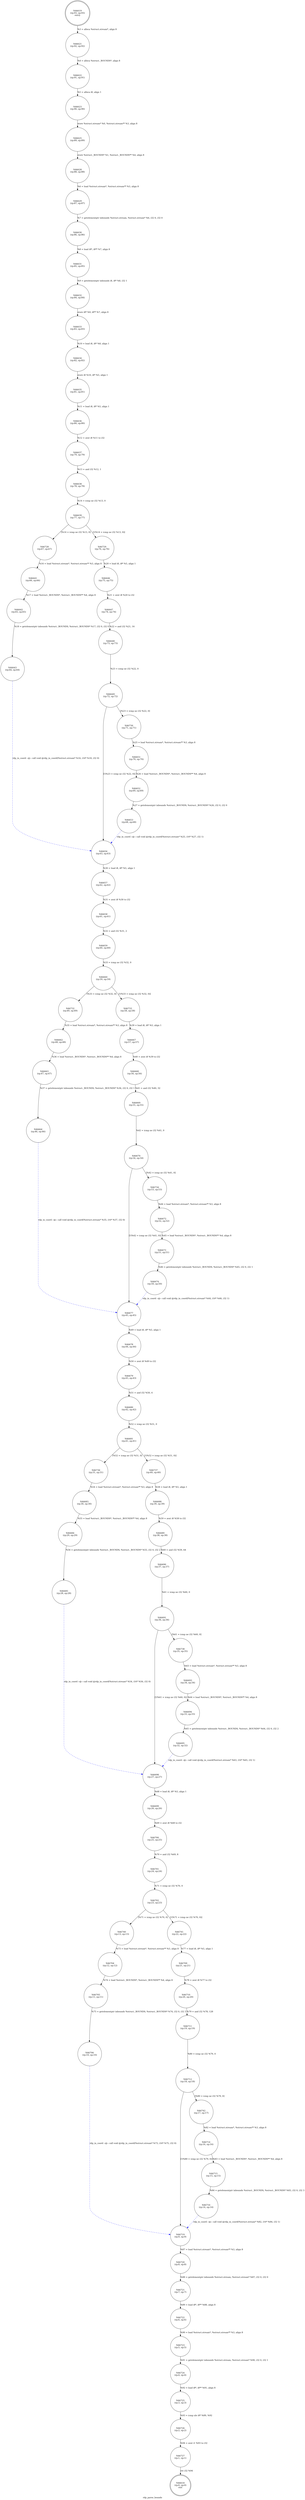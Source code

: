 digraph rdp_parse_bounds {
label="rdp_parse_bounds"
46618 [label="N46618\n(rp:0, ep:0)\nexit", shape="doublecircle"]
46619 [label="N46619\n(rp:93, ep:93)\nentry", shape="doublecircle"]
46619 -> 46621 [label="%3 = alloca %struct.stream*, align 8"]
46621 [label="N46621\n(rp:92, ep:92)", shape="circle"]
46621 -> 46622 [label="%4 = alloca %struct._BOUNDS*, align 8"]
46622 [label="N46622\n(rp:91, ep:91)", shape="circle"]
46622 -> 46623 [label="%5 = alloca i8, align 1"]
46623 [label="N46623\n(rp:90, ep:90)", shape="circle"]
46623 -> 46625 [label="store %struct.stream* %0, %struct.stream** %3, align 8"]
46625 [label="N46625\n(rp:89, ep:89)", shape="circle"]
46625 -> 46628 [label="store %struct._BOUNDS* %1, %struct._BOUNDS** %4, align 8"]
46628 [label="N46628\n(rp:88, ep:88)", shape="circle"]
46628 -> 46629 [label="%6 = load %struct.stream*, %struct.stream** %3, align 8"]
46629 [label="N46629\n(rp:87, ep:87)", shape="circle"]
46629 -> 46630 [label="%7 = getelementptr inbounds %struct.stream, %struct.stream* %6, i32 0, i32 0"]
46630 [label="N46630\n(rp:86, ep:86)", shape="circle"]
46630 -> 46631 [label="%8 = load i8*, i8** %7, align 8"]
46631 [label="N46631\n(rp:85, ep:85)", shape="circle"]
46631 -> 46632 [label="%9 = getelementptr inbounds i8, i8* %8, i32 1"]
46632 [label="N46632\n(rp:84, ep:84)", shape="circle"]
46632 -> 46633 [label="store i8* %9, i8** %7, align 8"]
46633 [label="N46633\n(rp:83, ep:83)", shape="circle"]
46633 -> 46634 [label="%10 = load i8, i8* %8, align 1"]
46634 [label="N46634\n(rp:82, ep:82)", shape="circle"]
46634 -> 46635 [label="store i8 %10, i8* %5, align 1"]
46635 [label="N46635\n(rp:81, ep:81)", shape="circle"]
46635 -> 46636 [label="%11 = load i8, i8* %5, align 1"]
46636 [label="N46636\n(rp:80, ep:80)", shape="circle"]
46636 -> 46637 [label="%12 = zext i8 %11 to i32"]
46637 [label="N46637\n(rp:79, ep:79)", shape="circle"]
46637 -> 46638 [label="%13 = and i32 %12, 1"]
46638 [label="N46638\n(rp:78, ep:78)", shape="circle"]
46638 -> 46639 [label="%14 = icmp ne i32 %13, 0"]
46639 [label="N46639\n(rp:77, ep:77)", shape="circle"]
46639 -> 46728 [label="[%14 = icmp ne i32 %13, 0]"]
46639 -> 46729 [label="[!(%14 = icmp ne i32 %13, 0)]"]
46641 [label="N46641\n(rp:66, ep:66)", shape="circle"]
46641 -> 46642 [label="%17 = load %struct._BOUNDS*, %struct._BOUNDS** %4, align 8"]
46642 [label="N46642\n(rp:65, ep:65)", shape="circle"]
46642 -> 46643 [label="%18 = getelementptr inbounds %struct._BOUNDS, %struct._BOUNDS* %17, i32 0, i32 0"]
46643 [label="N46643\n(rp:64, ep:64)", shape="circle"]
46643 -> 46656 [label="rdp_in_coord --@-- call void @rdp_in_coord(%struct.stream* %16, i16* %18, i32 0)", style="dashed", color="blue"]
46646 [label="N46646\n(rp:75, ep:75)", shape="circle"]
46646 -> 46647 [label="%21 = zext i8 %20 to i32"]
46647 [label="N46647\n(rp:74, ep:74)", shape="circle"]
46647 -> 46648 [label="%22 = and i32 %21, 16"]
46648 [label="N46648\n(rp:73, ep:73)", shape="circle"]
46648 -> 46649 [label="%23 = icmp ne i32 %22, 0"]
46649 [label="N46649\n(rp:72, ep:72)", shape="circle"]
46649 -> 46730 [label="[%23 = icmp ne i32 %22, 0]"]
46649 -> 46656 [label="[!(%23 = icmp ne i32 %22, 0)]"]
46651 [label="N46651\n(rp:70, ep:70)", shape="circle"]
46651 -> 46652 [label="%26 = load %struct._BOUNDS*, %struct._BOUNDS** %4, align 8"]
46652 [label="N46652\n(rp:69, ep:69)", shape="circle"]
46652 -> 46653 [label="%27 = getelementptr inbounds %struct._BOUNDS, %struct._BOUNDS* %26, i32 0, i32 0"]
46653 [label="N46653\n(rp:68, ep:68)", shape="circle"]
46653 -> 46656 [label="rdp_in_coord --@-- call void @rdp_in_coord(%struct.stream* %25, i16* %27, i32 1)", style="dashed", color="blue"]
46656 [label="N46656\n(rp:63, ep:63)", shape="circle"]
46656 -> 46657 [label="%30 = load i8, i8* %5, align 1"]
46657 [label="N46657\n(rp:62, ep:62)", shape="circle"]
46657 -> 46658 [label="%31 = zext i8 %30 to i32"]
46658 [label="N46658\n(rp:61, ep:61)", shape="circle"]
46658 -> 46659 [label="%32 = and i32 %31, 2"]
46659 [label="N46659\n(rp:60, ep:60)", shape="circle"]
46659 -> 46660 [label="%33 = icmp ne i32 %32, 0"]
46660 [label="N46660\n(rp:59, ep:59)", shape="circle"]
46660 -> 46732 [label="[%33 = icmp ne i32 %32, 0]"]
46660 -> 46733 [label="[!(%33 = icmp ne i32 %32, 0)]"]
46662 [label="N46662\n(rp:48, ep:48)", shape="circle"]
46662 -> 46663 [label="%36 = load %struct._BOUNDS*, %struct._BOUNDS** %4, align 8"]
46663 [label="N46663\n(rp:47, ep:47)", shape="circle"]
46663 -> 46664 [label="%37 = getelementptr inbounds %struct._BOUNDS, %struct._BOUNDS* %36, i32 0, i32 1"]
46664 [label="N46664\n(rp:46, ep:46)", shape="circle"]
46664 -> 46677 [label="rdp_in_coord --@-- call void @rdp_in_coord(%struct.stream* %35, i16* %37, i32 0)", style="dashed", color="blue"]
46667 [label="N46667\n(rp:57, ep:57)", shape="circle"]
46667 -> 46668 [label="%40 = zext i8 %39 to i32"]
46668 [label="N46668\n(rp:56, ep:56)", shape="circle"]
46668 -> 46669 [label="%41 = and i32 %40, 32"]
46669 [label="N46669\n(rp:55, ep:55)", shape="circle"]
46669 -> 46670 [label="%42 = icmp ne i32 %41, 0"]
46670 [label="N46670\n(rp:54, ep:54)", shape="circle"]
46670 -> 46734 [label="[%42 = icmp ne i32 %41, 0]"]
46670 -> 46677 [label="[!(%42 = icmp ne i32 %41, 0)]"]
46672 [label="N46672\n(rp:52, ep:52)", shape="circle"]
46672 -> 46673 [label="%45 = load %struct._BOUNDS*, %struct._BOUNDS** %4, align 8"]
46673 [label="N46673\n(rp:51, ep:51)", shape="circle"]
46673 -> 46674 [label="%46 = getelementptr inbounds %struct._BOUNDS, %struct._BOUNDS* %45, i32 0, i32 1"]
46674 [label="N46674\n(rp:50, ep:50)", shape="circle"]
46674 -> 46677 [label="rdp_in_coord --@-- call void @rdp_in_coord(%struct.stream* %44, i16* %46, i32 1)", style="dashed", color="blue"]
46677 [label="N46677\n(rp:45, ep:45)", shape="circle"]
46677 -> 46678 [label="%49 = load i8, i8* %5, align 1"]
46678 [label="N46678\n(rp:44, ep:44)", shape="circle"]
46678 -> 46679 [label="%50 = zext i8 %49 to i32"]
46679 [label="N46679\n(rp:43, ep:43)", shape="circle"]
46679 -> 46680 [label="%51 = and i32 %50, 4"]
46680 [label="N46680\n(rp:42, ep:42)", shape="circle"]
46680 -> 46681 [label="%52 = icmp ne i32 %51, 0"]
46681 [label="N46681\n(rp:41, ep:41)", shape="circle"]
46681 -> 46736 [label="[%52 = icmp ne i32 %51, 0]"]
46681 -> 46737 [label="[!(%52 = icmp ne i32 %51, 0)]"]
46683 [label="N46683\n(rp:30, ep:30)", shape="circle"]
46683 -> 46684 [label="%55 = load %struct._BOUNDS*, %struct._BOUNDS** %4, align 8"]
46684 [label="N46684\n(rp:29, ep:29)", shape="circle"]
46684 -> 46685 [label="%56 = getelementptr inbounds %struct._BOUNDS, %struct._BOUNDS* %55, i32 0, i32 2"]
46685 [label="N46685\n(rp:28, ep:28)", shape="circle"]
46685 -> 46698 [label="rdp_in_coord --@-- call void @rdp_in_coord(%struct.stream* %54, i16* %56, i32 0)", style="dashed", color="blue"]
46688 [label="N46688\n(rp:39, ep:39)", shape="circle"]
46688 -> 46689 [label="%59 = zext i8 %58 to i32"]
46689 [label="N46689\n(rp:38, ep:38)", shape="circle"]
46689 -> 46690 [label="%60 = and i32 %59, 64"]
46690 [label="N46690\n(rp:37, ep:37)", shape="circle"]
46690 -> 46691 [label="%61 = icmp ne i32 %60, 0"]
46691 [label="N46691\n(rp:36, ep:36)", shape="circle"]
46691 -> 46738 [label="[%61 = icmp ne i32 %60, 0]"]
46691 -> 46698 [label="[!(%61 = icmp ne i32 %60, 0)]"]
46693 [label="N46693\n(rp:34, ep:34)", shape="circle"]
46693 -> 46694 [label="%64 = load %struct._BOUNDS*, %struct._BOUNDS** %4, align 8"]
46694 [label="N46694\n(rp:33, ep:33)", shape="circle"]
46694 -> 46695 [label="%65 = getelementptr inbounds %struct._BOUNDS, %struct._BOUNDS* %64, i32 0, i32 2"]
46695 [label="N46695\n(rp:32, ep:32)", shape="circle"]
46695 -> 46698 [label="rdp_in_coord --@-- call void @rdp_in_coord(%struct.stream* %63, i16* %65, i32 1)", style="dashed", color="blue"]
46698 [label="N46698\n(rp:27, ep:27)", shape="circle"]
46698 -> 46699 [label="%68 = load i8, i8* %5, align 1"]
46699 [label="N46699\n(rp:26, ep:26)", shape="circle"]
46699 -> 46700 [label="%69 = zext i8 %68 to i32"]
46700 [label="N46700\n(rp:25, ep:25)", shape="circle"]
46700 -> 46701 [label="%70 = and i32 %69, 8"]
46701 [label="N46701\n(rp:24, ep:24)", shape="circle"]
46701 -> 46702 [label="%71 = icmp ne i32 %70, 0"]
46702 [label="N46702\n(rp:23, ep:23)", shape="circle"]
46702 -> 46740 [label="[%71 = icmp ne i32 %70, 0]"]
46702 -> 46741 [label="[!(%71 = icmp ne i32 %70, 0)]"]
46704 [label="N46704\n(rp:12, ep:12)", shape="circle"]
46704 -> 46705 [label="%74 = load %struct._BOUNDS*, %struct._BOUNDS** %4, align 8"]
46705 [label="N46705\n(rp:11, ep:11)", shape="circle"]
46705 -> 46706 [label="%75 = getelementptr inbounds %struct._BOUNDS, %struct._BOUNDS* %74, i32 0, i32 3"]
46706 [label="N46706\n(rp:10, ep:10)", shape="circle"]
46706 -> 46719 [label="rdp_in_coord --@-- call void @rdp_in_coord(%struct.stream* %73, i16* %75, i32 0)", style="dashed", color="blue"]
46709 [label="N46709\n(rp:21, ep:21)", shape="circle"]
46709 -> 46710 [label="%78 = zext i8 %77 to i32"]
46710 [label="N46710\n(rp:20, ep:20)", shape="circle"]
46710 -> 46711 [label="%79 = and i32 %78, 128"]
46711 [label="N46711\n(rp:19, ep:19)", shape="circle"]
46711 -> 46712 [label="%80 = icmp ne i32 %79, 0"]
46712 [label="N46712\n(rp:18, ep:18)", shape="circle"]
46712 -> 46742 [label="[%80 = icmp ne i32 %79, 0]"]
46712 -> 46719 [label="[!(%80 = icmp ne i32 %79, 0)]"]
46714 [label="N46714\n(rp:16, ep:16)", shape="circle"]
46714 -> 46715 [label="%83 = load %struct._BOUNDS*, %struct._BOUNDS** %4, align 8"]
46715 [label="N46715\n(rp:15, ep:15)", shape="circle"]
46715 -> 46716 [label="%84 = getelementptr inbounds %struct._BOUNDS, %struct._BOUNDS* %83, i32 0, i32 3"]
46716 [label="N46716\n(rp:14, ep:14)", shape="circle"]
46716 -> 46719 [label="rdp_in_coord --@-- call void @rdp_in_coord(%struct.stream* %82, i16* %84, i32 1)", style="dashed", color="blue"]
46719 [label="N46719\n(rp:9, ep:9)", shape="circle"]
46719 -> 46720 [label="%87 = load %struct.stream*, %struct.stream** %3, align 8"]
46720 [label="N46720\n(rp:8, ep:8)", shape="circle"]
46720 -> 46721 [label="%88 = getelementptr inbounds %struct.stream, %struct.stream* %87, i32 0, i32 0"]
46721 [label="N46721\n(rp:7, ep:7)", shape="circle"]
46721 -> 46722 [label="%89 = load i8*, i8** %88, align 8"]
46722 [label="N46722\n(rp:6, ep:6)", shape="circle"]
46722 -> 46723 [label="%90 = load %struct.stream*, %struct.stream** %3, align 8"]
46723 [label="N46723\n(rp:5, ep:5)", shape="circle"]
46723 -> 46724 [label="%91 = getelementptr inbounds %struct.stream, %struct.stream* %90, i32 0, i32 1"]
46724 [label="N46724\n(rp:4, ep:4)", shape="circle"]
46724 -> 46725 [label="%92 = load i8*, i8** %91, align 8"]
46725 [label="N46725\n(rp:3, ep:3)", shape="circle"]
46725 -> 46726 [label="%93 = icmp ule i8* %89, %92"]
46726 [label="N46726\n(rp:2, ep:2)", shape="circle"]
46726 -> 46727 [label="%94 = zext i1 %93 to i32"]
46727 [label="N46727\n(rp:1, ep:1)", shape="circle"]
46727 -> 46618 [label="ret i32 %94"]
46728 [label="N46728\n(rp:67, ep:67)", shape="circle"]
46728 -> 46641 [label="%16 = load %struct.stream*, %struct.stream** %3, align 8"]
46729 [label="N46729\n(rp:76, ep:76)", shape="circle"]
46729 -> 46646 [label="%20 = load i8, i8* %5, align 1"]
46730 [label="N46730\n(rp:71, ep:71)", shape="circle"]
46730 -> 46651 [label="%25 = load %struct.stream*, %struct.stream** %3, align 8"]
46732 [label="N46732\n(rp:49, ep:49)", shape="circle"]
46732 -> 46662 [label="%35 = load %struct.stream*, %struct.stream** %3, align 8"]
46733 [label="N46733\n(rp:58, ep:58)", shape="circle"]
46733 -> 46667 [label="%39 = load i8, i8* %5, align 1"]
46734 [label="N46734\n(rp:53, ep:53)", shape="circle"]
46734 -> 46672 [label="%44 = load %struct.stream*, %struct.stream** %3, align 8"]
46736 [label="N46736\n(rp:31, ep:31)", shape="circle"]
46736 -> 46683 [label="%54 = load %struct.stream*, %struct.stream** %3, align 8"]
46737 [label="N46737\n(rp:40, ep:40)", shape="circle"]
46737 -> 46688 [label="%58 = load i8, i8* %5, align 1"]
46738 [label="N46738\n(rp:35, ep:35)", shape="circle"]
46738 -> 46693 [label="%63 = load %struct.stream*, %struct.stream** %3, align 8"]
46740 [label="N46740\n(rp:13, ep:13)", shape="circle"]
46740 -> 46704 [label="%73 = load %struct.stream*, %struct.stream** %3, align 8"]
46741 [label="N46741\n(rp:22, ep:22)", shape="circle"]
46741 -> 46709 [label="%77 = load i8, i8* %5, align 1"]
46742 [label="N46742\n(rp:17, ep:17)", shape="circle"]
46742 -> 46714 [label="%82 = load %struct.stream*, %struct.stream** %3, align 8"]
}
